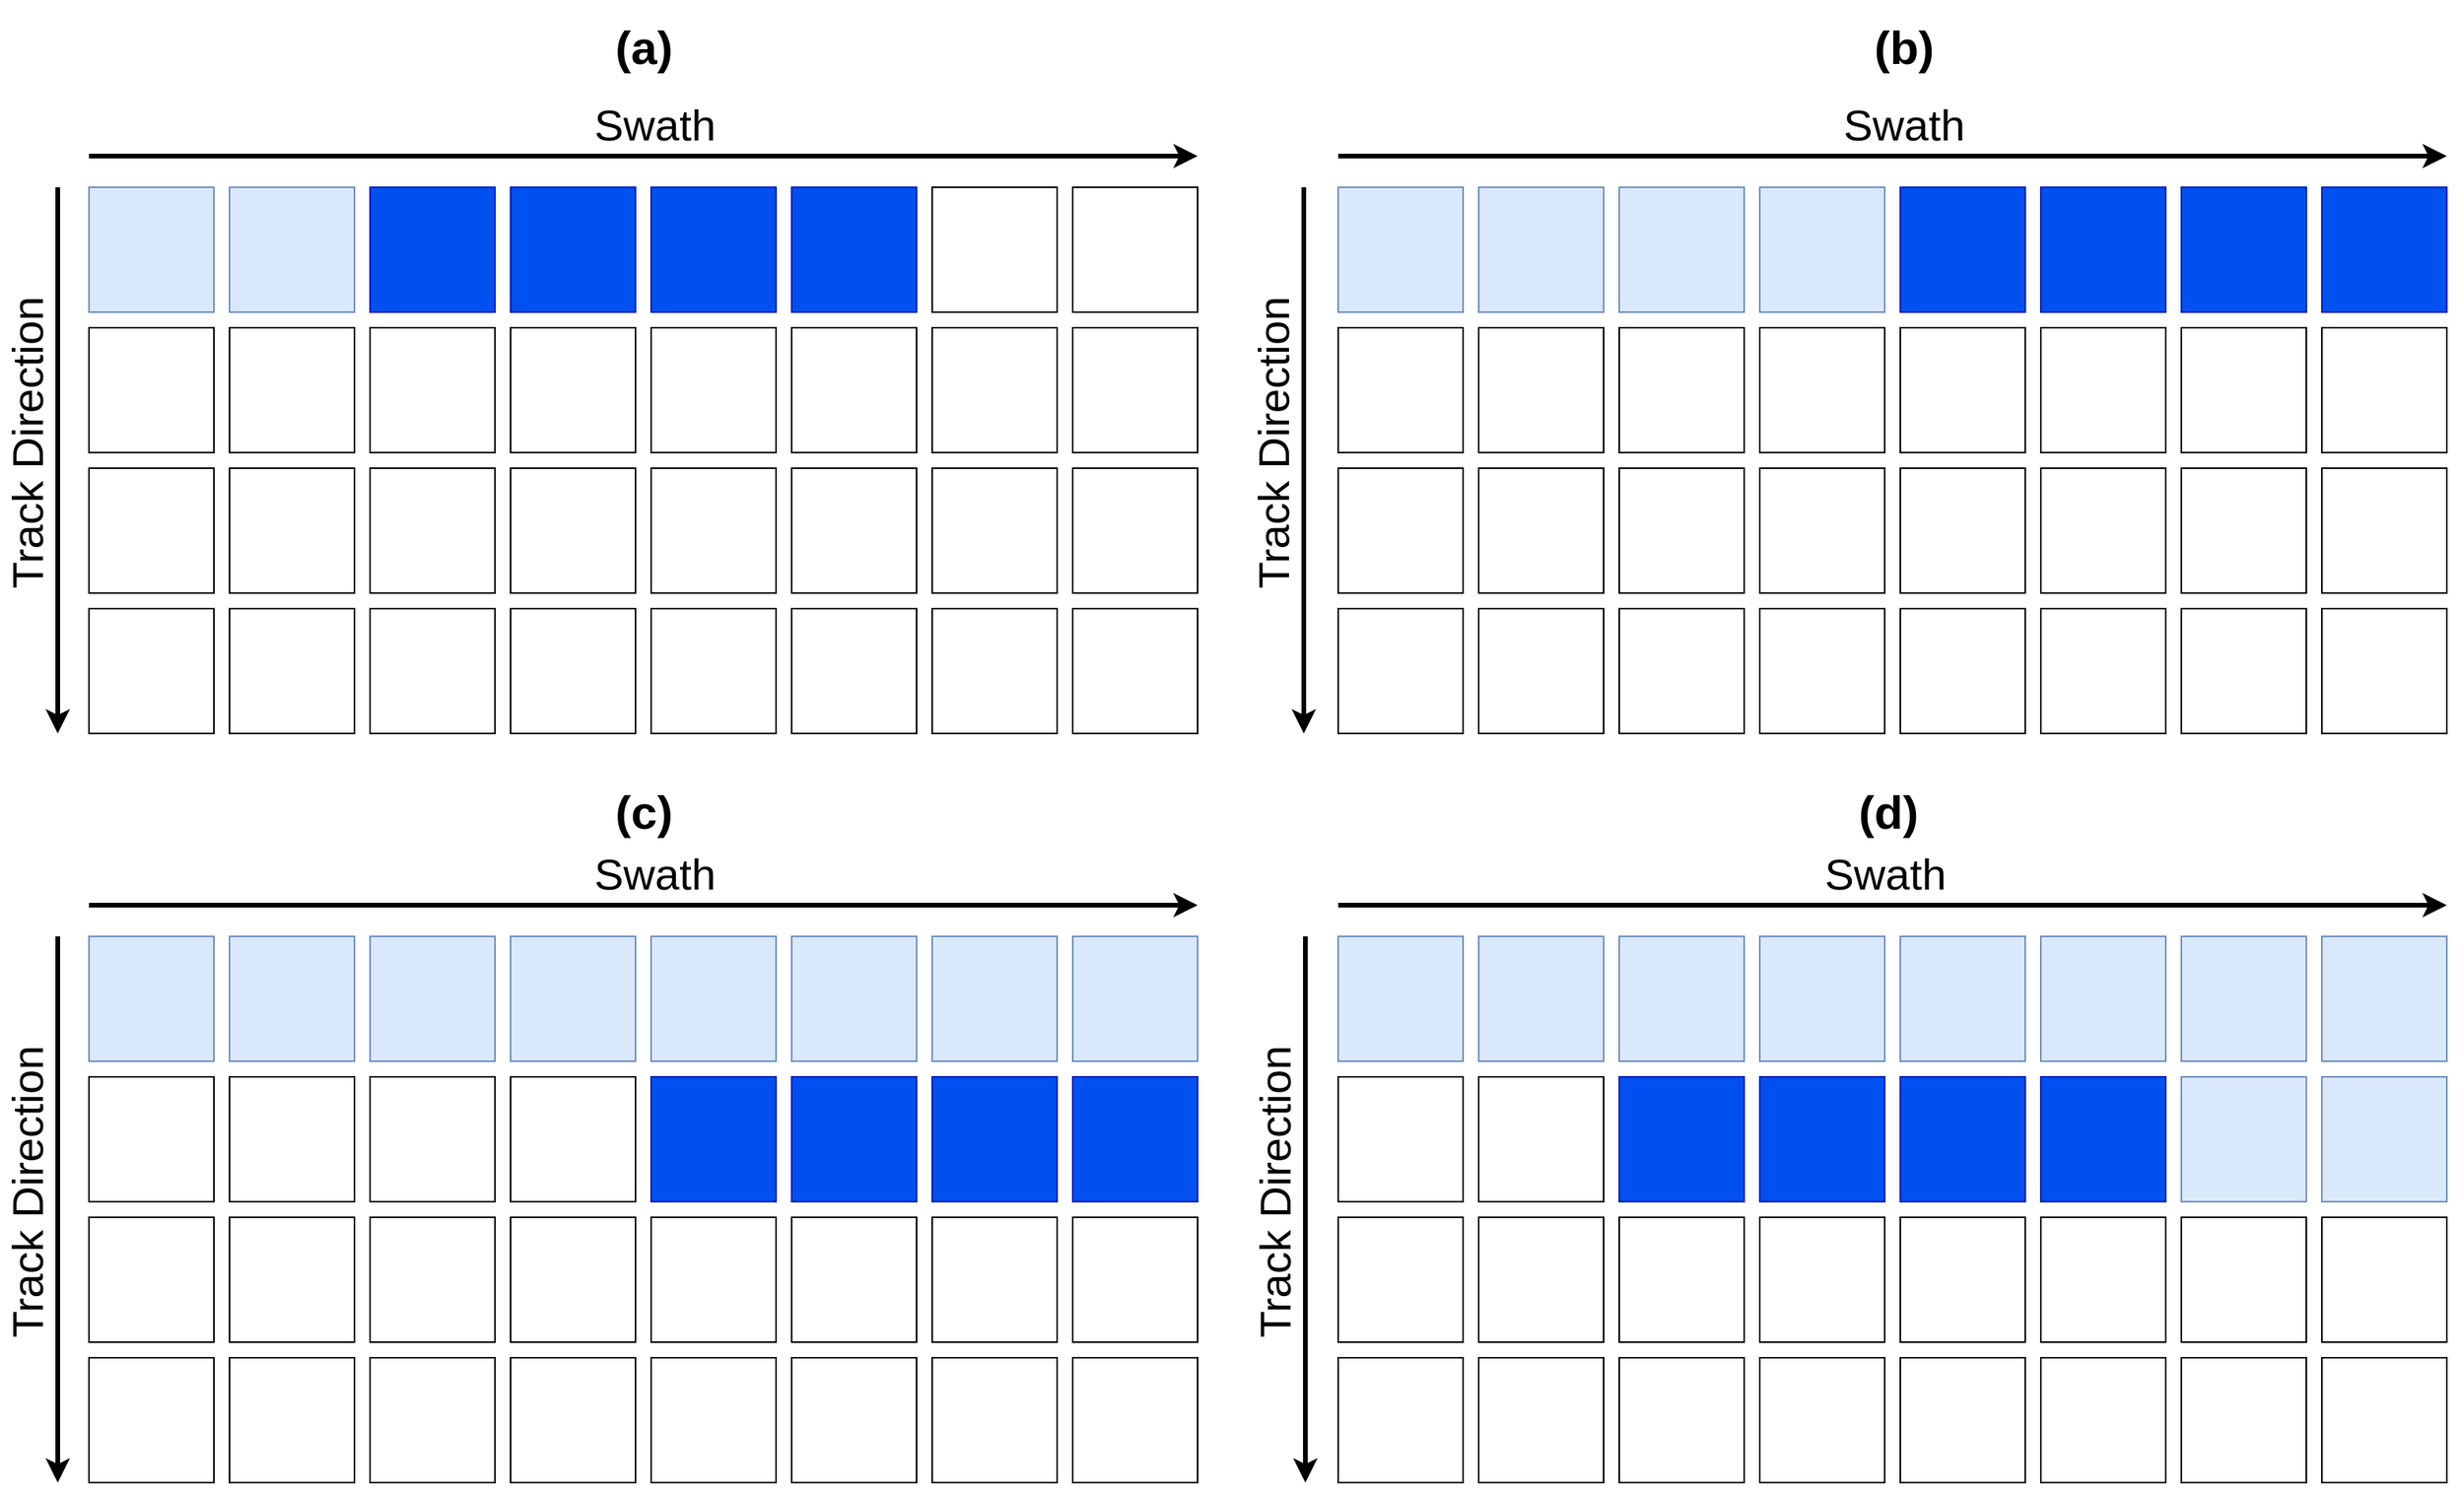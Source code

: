 <mxfile version="17.5.0" type="github">
  <diagram id="hXTm1oB8rA-mRHJnSZot" name="Page-1">
    <mxGraphModel dx="2585" dy="2431" grid="1" gridSize="10" guides="1" tooltips="1" connect="1" arrows="1" fold="1" page="1" pageScale="1" pageWidth="850" pageHeight="1100" math="0" shadow="0">
      <root>
        <mxCell id="0" />
        <mxCell id="1" parent="0" />
        <mxCell id="MVHdh4CtInkI7NtIAPNV-1" value="" style="whiteSpace=wrap;html=1;aspect=fixed;fillColor=#dae8fc;strokeColor=#6c8ebf;" parent="1" vertex="1">
          <mxGeometry x="70" y="100" width="80" height="80" as="geometry" />
        </mxCell>
        <mxCell id="MVHdh4CtInkI7NtIAPNV-2" value="" style="whiteSpace=wrap;html=1;aspect=fixed;fillColor=#dae8fc;strokeColor=#6c8ebf;" parent="1" vertex="1">
          <mxGeometry x="160" y="100" width="80" height="80" as="geometry" />
        </mxCell>
        <mxCell id="MVHdh4CtInkI7NtIAPNV-147" value="" style="whiteSpace=wrap;html=1;aspect=fixed;fillColor=#0050ef;strokeColor=#001DBC;fontColor=#ffffff;" parent="1" vertex="1">
          <mxGeometry x="250" y="100" width="80" height="80" as="geometry" />
        </mxCell>
        <mxCell id="MVHdh4CtInkI7NtIAPNV-148" value="" style="whiteSpace=wrap;html=1;aspect=fixed;fillColor=#0050ef;strokeColor=#001DBC;fontColor=#ffffff;" parent="1" vertex="1">
          <mxGeometry x="340" y="100" width="80" height="80" as="geometry" />
        </mxCell>
        <mxCell id="MVHdh4CtInkI7NtIAPNV-157" value="" style="whiteSpace=wrap;html=1;aspect=fixed;fillColor=#0050ef;fontColor=#ffffff;strokeColor=#001DBC;" parent="1" vertex="1">
          <mxGeometry x="430" y="100" width="80" height="80" as="geometry" />
        </mxCell>
        <mxCell id="MVHdh4CtInkI7NtIAPNV-158" value="" style="whiteSpace=wrap;html=1;aspect=fixed;fillColor=#0050ef;fontColor=#ffffff;strokeColor=#001DBC;" parent="1" vertex="1">
          <mxGeometry x="520" y="100" width="80" height="80" as="geometry" />
        </mxCell>
        <mxCell id="MVHdh4CtInkI7NtIAPNV-159" value="" style="whiteSpace=wrap;html=1;aspect=fixed;" parent="1" vertex="1">
          <mxGeometry x="610" y="100" width="80" height="80" as="geometry" />
        </mxCell>
        <mxCell id="MVHdh4CtInkI7NtIAPNV-160" value="" style="whiteSpace=wrap;html=1;aspect=fixed;" parent="1" vertex="1">
          <mxGeometry x="700" y="100" width="80" height="80" as="geometry" />
        </mxCell>
        <mxCell id="MVHdh4CtInkI7NtIAPNV-161" value="" style="whiteSpace=wrap;html=1;aspect=fixed;" parent="1" vertex="1">
          <mxGeometry x="70" y="190" width="80" height="80" as="geometry" />
        </mxCell>
        <mxCell id="MVHdh4CtInkI7NtIAPNV-162" value="" style="whiteSpace=wrap;html=1;aspect=fixed;" parent="1" vertex="1">
          <mxGeometry x="160" y="190" width="80" height="80" as="geometry" />
        </mxCell>
        <mxCell id="MVHdh4CtInkI7NtIAPNV-163" value="" style="whiteSpace=wrap;html=1;aspect=fixed;" parent="1" vertex="1">
          <mxGeometry x="250" y="190" width="80" height="80" as="geometry" />
        </mxCell>
        <mxCell id="MVHdh4CtInkI7NtIAPNV-164" value="" style="whiteSpace=wrap;html=1;aspect=fixed;" parent="1" vertex="1">
          <mxGeometry x="340" y="190" width="80" height="80" as="geometry" />
        </mxCell>
        <mxCell id="MVHdh4CtInkI7NtIAPNV-165" value="" style="whiteSpace=wrap;html=1;aspect=fixed;" parent="1" vertex="1">
          <mxGeometry x="430" y="190" width="80" height="80" as="geometry" />
        </mxCell>
        <mxCell id="MVHdh4CtInkI7NtIAPNV-166" value="" style="whiteSpace=wrap;html=1;aspect=fixed;" parent="1" vertex="1">
          <mxGeometry x="520" y="190" width="80" height="80" as="geometry" />
        </mxCell>
        <mxCell id="MVHdh4CtInkI7NtIAPNV-167" value="" style="whiteSpace=wrap;html=1;aspect=fixed;" parent="1" vertex="1">
          <mxGeometry x="610" y="190" width="80" height="80" as="geometry" />
        </mxCell>
        <mxCell id="MVHdh4CtInkI7NtIAPNV-168" value="" style="whiteSpace=wrap;html=1;aspect=fixed;" parent="1" vertex="1">
          <mxGeometry x="700" y="190" width="80" height="80" as="geometry" />
        </mxCell>
        <mxCell id="MVHdh4CtInkI7NtIAPNV-169" value="" style="whiteSpace=wrap;html=1;aspect=fixed;" parent="1" vertex="1">
          <mxGeometry x="70" y="280" width="80" height="80" as="geometry" />
        </mxCell>
        <mxCell id="MVHdh4CtInkI7NtIAPNV-170" value="" style="whiteSpace=wrap;html=1;aspect=fixed;" parent="1" vertex="1">
          <mxGeometry x="160" y="280" width="80" height="80" as="geometry" />
        </mxCell>
        <mxCell id="MVHdh4CtInkI7NtIAPNV-171" value="" style="whiteSpace=wrap;html=1;aspect=fixed;" parent="1" vertex="1">
          <mxGeometry x="250" y="280" width="80" height="80" as="geometry" />
        </mxCell>
        <mxCell id="MVHdh4CtInkI7NtIAPNV-172" value="" style="whiteSpace=wrap;html=1;aspect=fixed;" parent="1" vertex="1">
          <mxGeometry x="340" y="280" width="80" height="80" as="geometry" />
        </mxCell>
        <mxCell id="MVHdh4CtInkI7NtIAPNV-173" value="" style="whiteSpace=wrap;html=1;aspect=fixed;" parent="1" vertex="1">
          <mxGeometry x="430" y="280" width="80" height="80" as="geometry" />
        </mxCell>
        <mxCell id="MVHdh4CtInkI7NtIAPNV-174" value="" style="whiteSpace=wrap;html=1;aspect=fixed;" parent="1" vertex="1">
          <mxGeometry x="520" y="280" width="80" height="80" as="geometry" />
        </mxCell>
        <mxCell id="MVHdh4CtInkI7NtIAPNV-175" value="" style="whiteSpace=wrap;html=1;aspect=fixed;" parent="1" vertex="1">
          <mxGeometry x="610" y="280" width="80" height="80" as="geometry" />
        </mxCell>
        <mxCell id="MVHdh4CtInkI7NtIAPNV-176" value="" style="whiteSpace=wrap;html=1;aspect=fixed;" parent="1" vertex="1">
          <mxGeometry x="700" y="280" width="80" height="80" as="geometry" />
        </mxCell>
        <mxCell id="MVHdh4CtInkI7NtIAPNV-177" value="" style="whiteSpace=wrap;html=1;aspect=fixed;" parent="1" vertex="1">
          <mxGeometry x="70" y="370" width="80" height="80" as="geometry" />
        </mxCell>
        <mxCell id="MVHdh4CtInkI7NtIAPNV-178" value="" style="whiteSpace=wrap;html=1;aspect=fixed;" parent="1" vertex="1">
          <mxGeometry x="160" y="370" width="80" height="80" as="geometry" />
        </mxCell>
        <mxCell id="MVHdh4CtInkI7NtIAPNV-179" value="" style="whiteSpace=wrap;html=1;aspect=fixed;" parent="1" vertex="1">
          <mxGeometry x="250" y="370" width="80" height="80" as="geometry" />
        </mxCell>
        <mxCell id="MVHdh4CtInkI7NtIAPNV-180" value="" style="whiteSpace=wrap;html=1;aspect=fixed;" parent="1" vertex="1">
          <mxGeometry x="340" y="370" width="80" height="80" as="geometry" />
        </mxCell>
        <mxCell id="MVHdh4CtInkI7NtIAPNV-181" value="" style="whiteSpace=wrap;html=1;aspect=fixed;" parent="1" vertex="1">
          <mxGeometry x="430" y="370" width="80" height="80" as="geometry" />
        </mxCell>
        <mxCell id="MVHdh4CtInkI7NtIAPNV-182" value="" style="whiteSpace=wrap;html=1;aspect=fixed;" parent="1" vertex="1">
          <mxGeometry x="520" y="370" width="80" height="80" as="geometry" />
        </mxCell>
        <mxCell id="MVHdh4CtInkI7NtIAPNV-183" value="" style="whiteSpace=wrap;html=1;aspect=fixed;" parent="1" vertex="1">
          <mxGeometry x="610" y="370" width="80" height="80" as="geometry" />
        </mxCell>
        <mxCell id="MVHdh4CtInkI7NtIAPNV-184" value="" style="whiteSpace=wrap;html=1;aspect=fixed;" parent="1" vertex="1">
          <mxGeometry x="700" y="370" width="80" height="80" as="geometry" />
        </mxCell>
        <mxCell id="MVHdh4CtInkI7NtIAPNV-201" value="" style="whiteSpace=wrap;html=1;aspect=fixed;fillColor=#dae8fc;strokeColor=#6c8ebf;" parent="1" vertex="1">
          <mxGeometry x="870" y="100" width="80" height="80" as="geometry" />
        </mxCell>
        <mxCell id="MVHdh4CtInkI7NtIAPNV-202" value="" style="whiteSpace=wrap;html=1;aspect=fixed;fillColor=#dae8fc;strokeColor=#6c8ebf;" parent="1" vertex="1">
          <mxGeometry x="960" y="100" width="80" height="80" as="geometry" />
        </mxCell>
        <mxCell id="MVHdh4CtInkI7NtIAPNV-203" value="" style="whiteSpace=wrap;html=1;aspect=fixed;fillColor=#dae8fc;strokeColor=#6c8ebf;" parent="1" vertex="1">
          <mxGeometry x="1050" y="100" width="80" height="80" as="geometry" />
        </mxCell>
        <mxCell id="MVHdh4CtInkI7NtIAPNV-204" value="" style="whiteSpace=wrap;html=1;aspect=fixed;fillColor=#dae8fc;strokeColor=#6c8ebf;" parent="1" vertex="1">
          <mxGeometry x="1140" y="100" width="80" height="80" as="geometry" />
        </mxCell>
        <mxCell id="MVHdh4CtInkI7NtIAPNV-205" value="" style="whiteSpace=wrap;html=1;aspect=fixed;fillColor=#0050ef;strokeColor=#001DBC;fontColor=#ffffff;" parent="1" vertex="1">
          <mxGeometry x="1230" y="100" width="80" height="80" as="geometry" />
        </mxCell>
        <mxCell id="MVHdh4CtInkI7NtIAPNV-206" value="" style="whiteSpace=wrap;html=1;aspect=fixed;fillColor=#0050ef;strokeColor=#001DBC;fontColor=#ffffff;" parent="1" vertex="1">
          <mxGeometry x="1320" y="100" width="80" height="80" as="geometry" />
        </mxCell>
        <mxCell id="MVHdh4CtInkI7NtIAPNV-207" value="" style="whiteSpace=wrap;html=1;aspect=fixed;fillColor=#0050ef;strokeColor=#001DBC;fontColor=#ffffff;" parent="1" vertex="1">
          <mxGeometry x="1410" y="100" width="80" height="80" as="geometry" />
        </mxCell>
        <mxCell id="MVHdh4CtInkI7NtIAPNV-208" value="" style="whiteSpace=wrap;html=1;aspect=fixed;fillColor=#0050ef;strokeColor=#001DBC;fontColor=#ffffff;" parent="1" vertex="1">
          <mxGeometry x="1500" y="100" width="80" height="80" as="geometry" />
        </mxCell>
        <mxCell id="MVHdh4CtInkI7NtIAPNV-209" value="" style="whiteSpace=wrap;html=1;aspect=fixed;" parent="1" vertex="1">
          <mxGeometry x="870" y="190" width="80" height="80" as="geometry" />
        </mxCell>
        <mxCell id="MVHdh4CtInkI7NtIAPNV-210" value="" style="whiteSpace=wrap;html=1;aspect=fixed;" parent="1" vertex="1">
          <mxGeometry x="960" y="190" width="80" height="80" as="geometry" />
        </mxCell>
        <mxCell id="MVHdh4CtInkI7NtIAPNV-211" value="" style="whiteSpace=wrap;html=1;aspect=fixed;" parent="1" vertex="1">
          <mxGeometry x="1050" y="190" width="80" height="80" as="geometry" />
        </mxCell>
        <mxCell id="MVHdh4CtInkI7NtIAPNV-212" value="" style="whiteSpace=wrap;html=1;aspect=fixed;" parent="1" vertex="1">
          <mxGeometry x="1140" y="190" width="80" height="80" as="geometry" />
        </mxCell>
        <mxCell id="MVHdh4CtInkI7NtIAPNV-213" value="" style="whiteSpace=wrap;html=1;aspect=fixed;" parent="1" vertex="1">
          <mxGeometry x="1230" y="190" width="80" height="80" as="geometry" />
        </mxCell>
        <mxCell id="MVHdh4CtInkI7NtIAPNV-214" value="" style="whiteSpace=wrap;html=1;aspect=fixed;" parent="1" vertex="1">
          <mxGeometry x="1320" y="190" width="80" height="80" as="geometry" />
        </mxCell>
        <mxCell id="MVHdh4CtInkI7NtIAPNV-215" value="" style="whiteSpace=wrap;html=1;aspect=fixed;" parent="1" vertex="1">
          <mxGeometry x="1410" y="190" width="80" height="80" as="geometry" />
        </mxCell>
        <mxCell id="MVHdh4CtInkI7NtIAPNV-216" value="" style="whiteSpace=wrap;html=1;aspect=fixed;" parent="1" vertex="1">
          <mxGeometry x="1500" y="190" width="80" height="80" as="geometry" />
        </mxCell>
        <mxCell id="MVHdh4CtInkI7NtIAPNV-217" value="" style="whiteSpace=wrap;html=1;aspect=fixed;" parent="1" vertex="1">
          <mxGeometry x="870" y="280" width="80" height="80" as="geometry" />
        </mxCell>
        <mxCell id="MVHdh4CtInkI7NtIAPNV-218" value="" style="whiteSpace=wrap;html=1;aspect=fixed;" parent="1" vertex="1">
          <mxGeometry x="960" y="280" width="80" height="80" as="geometry" />
        </mxCell>
        <mxCell id="MVHdh4CtInkI7NtIAPNV-219" value="" style="whiteSpace=wrap;html=1;aspect=fixed;" parent="1" vertex="1">
          <mxGeometry x="1050" y="280" width="80" height="80" as="geometry" />
        </mxCell>
        <mxCell id="MVHdh4CtInkI7NtIAPNV-220" value="" style="whiteSpace=wrap;html=1;aspect=fixed;" parent="1" vertex="1">
          <mxGeometry x="1140" y="280" width="80" height="80" as="geometry" />
        </mxCell>
        <mxCell id="MVHdh4CtInkI7NtIAPNV-221" value="" style="whiteSpace=wrap;html=1;aspect=fixed;" parent="1" vertex="1">
          <mxGeometry x="1230" y="280" width="80" height="80" as="geometry" />
        </mxCell>
        <mxCell id="MVHdh4CtInkI7NtIAPNV-222" value="" style="whiteSpace=wrap;html=1;aspect=fixed;" parent="1" vertex="1">
          <mxGeometry x="1320" y="280" width="80" height="80" as="geometry" />
        </mxCell>
        <mxCell id="MVHdh4CtInkI7NtIAPNV-223" value="" style="whiteSpace=wrap;html=1;aspect=fixed;" parent="1" vertex="1">
          <mxGeometry x="1410" y="280" width="80" height="80" as="geometry" />
        </mxCell>
        <mxCell id="MVHdh4CtInkI7NtIAPNV-224" value="" style="whiteSpace=wrap;html=1;aspect=fixed;" parent="1" vertex="1">
          <mxGeometry x="1500" y="280" width="80" height="80" as="geometry" />
        </mxCell>
        <mxCell id="MVHdh4CtInkI7NtIAPNV-225" value="" style="whiteSpace=wrap;html=1;aspect=fixed;" parent="1" vertex="1">
          <mxGeometry x="870" y="370" width="80" height="80" as="geometry" />
        </mxCell>
        <mxCell id="MVHdh4CtInkI7NtIAPNV-226" value="" style="whiteSpace=wrap;html=1;aspect=fixed;" parent="1" vertex="1">
          <mxGeometry x="960" y="370" width="80" height="80" as="geometry" />
        </mxCell>
        <mxCell id="MVHdh4CtInkI7NtIAPNV-227" value="" style="whiteSpace=wrap;html=1;aspect=fixed;" parent="1" vertex="1">
          <mxGeometry x="1050" y="370" width="80" height="80" as="geometry" />
        </mxCell>
        <mxCell id="MVHdh4CtInkI7NtIAPNV-228" value="" style="whiteSpace=wrap;html=1;aspect=fixed;" parent="1" vertex="1">
          <mxGeometry x="1140" y="370" width="80" height="80" as="geometry" />
        </mxCell>
        <mxCell id="MVHdh4CtInkI7NtIAPNV-229" value="" style="whiteSpace=wrap;html=1;aspect=fixed;" parent="1" vertex="1">
          <mxGeometry x="1230" y="370" width="80" height="80" as="geometry" />
        </mxCell>
        <mxCell id="MVHdh4CtInkI7NtIAPNV-230" value="" style="whiteSpace=wrap;html=1;aspect=fixed;" parent="1" vertex="1">
          <mxGeometry x="1320" y="370" width="80" height="80" as="geometry" />
        </mxCell>
        <mxCell id="MVHdh4CtInkI7NtIAPNV-231" value="" style="whiteSpace=wrap;html=1;aspect=fixed;" parent="1" vertex="1">
          <mxGeometry x="1410" y="370" width="80" height="80" as="geometry" />
        </mxCell>
        <mxCell id="MVHdh4CtInkI7NtIAPNV-232" value="" style="whiteSpace=wrap;html=1;aspect=fixed;" parent="1" vertex="1">
          <mxGeometry x="1500" y="370" width="80" height="80" as="geometry" />
        </mxCell>
        <mxCell id="MVHdh4CtInkI7NtIAPNV-233" value="" style="whiteSpace=wrap;html=1;aspect=fixed;fillColor=#dae8fc;strokeColor=#6c8ebf;" parent="1" vertex="1">
          <mxGeometry x="70" y="580" width="80" height="80" as="geometry" />
        </mxCell>
        <mxCell id="MVHdh4CtInkI7NtIAPNV-234" value="" style="whiteSpace=wrap;html=1;aspect=fixed;fillColor=#dae8fc;strokeColor=#6c8ebf;" parent="1" vertex="1">
          <mxGeometry x="160" y="580" width="80" height="80" as="geometry" />
        </mxCell>
        <mxCell id="MVHdh4CtInkI7NtIAPNV-235" value="" style="whiteSpace=wrap;html=1;aspect=fixed;fillColor=#dae8fc;strokeColor=#6c8ebf;" parent="1" vertex="1">
          <mxGeometry x="250" y="580" width="80" height="80" as="geometry" />
        </mxCell>
        <mxCell id="MVHdh4CtInkI7NtIAPNV-236" value="" style="whiteSpace=wrap;html=1;aspect=fixed;fillColor=#dae8fc;strokeColor=#6c8ebf;" parent="1" vertex="1">
          <mxGeometry x="340" y="580" width="80" height="80" as="geometry" />
        </mxCell>
        <mxCell id="MVHdh4CtInkI7NtIAPNV-237" value="" style="whiteSpace=wrap;html=1;aspect=fixed;fillColor=#dae8fc;strokeColor=#6c8ebf;" parent="1" vertex="1">
          <mxGeometry x="430" y="580" width="80" height="80" as="geometry" />
        </mxCell>
        <mxCell id="MVHdh4CtInkI7NtIAPNV-238" value="" style="whiteSpace=wrap;html=1;aspect=fixed;fillColor=#dae8fc;strokeColor=#6c8ebf;" parent="1" vertex="1">
          <mxGeometry x="520" y="580" width="80" height="80" as="geometry" />
        </mxCell>
        <mxCell id="MVHdh4CtInkI7NtIAPNV-239" value="" style="whiteSpace=wrap;html=1;aspect=fixed;fillColor=#dae8fc;strokeColor=#6c8ebf;" parent="1" vertex="1">
          <mxGeometry x="610" y="580" width="80" height="80" as="geometry" />
        </mxCell>
        <mxCell id="MVHdh4CtInkI7NtIAPNV-240" value="" style="whiteSpace=wrap;html=1;aspect=fixed;fillColor=#dae8fc;strokeColor=#6c8ebf;" parent="1" vertex="1">
          <mxGeometry x="700" y="580" width="80" height="80" as="geometry" />
        </mxCell>
        <mxCell id="MVHdh4CtInkI7NtIAPNV-241" value="" style="whiteSpace=wrap;html=1;aspect=fixed;" parent="1" vertex="1">
          <mxGeometry x="70" y="670" width="80" height="80" as="geometry" />
        </mxCell>
        <mxCell id="MVHdh4CtInkI7NtIAPNV-242" value="" style="whiteSpace=wrap;html=1;aspect=fixed;" parent="1" vertex="1">
          <mxGeometry x="160" y="670" width="80" height="80" as="geometry" />
        </mxCell>
        <mxCell id="MVHdh4CtInkI7NtIAPNV-243" value="" style="whiteSpace=wrap;html=1;aspect=fixed;" parent="1" vertex="1">
          <mxGeometry x="250" y="670" width="80" height="80" as="geometry" />
        </mxCell>
        <mxCell id="MVHdh4CtInkI7NtIAPNV-244" value="" style="whiteSpace=wrap;html=1;aspect=fixed;" parent="1" vertex="1">
          <mxGeometry x="340" y="670" width="80" height="80" as="geometry" />
        </mxCell>
        <mxCell id="MVHdh4CtInkI7NtIAPNV-245" value="" style="whiteSpace=wrap;html=1;aspect=fixed;fillColor=#0050ef;fontColor=#ffffff;strokeColor=#001DBC;" parent="1" vertex="1">
          <mxGeometry x="430" y="670" width="80" height="80" as="geometry" />
        </mxCell>
        <mxCell id="MVHdh4CtInkI7NtIAPNV-246" value="" style="whiteSpace=wrap;html=1;aspect=fixed;fillColor=#0050ef;fontColor=#ffffff;strokeColor=#001DBC;" parent="1" vertex="1">
          <mxGeometry x="520" y="670" width="80" height="80" as="geometry" />
        </mxCell>
        <mxCell id="MVHdh4CtInkI7NtIAPNV-247" value="" style="whiteSpace=wrap;html=1;aspect=fixed;fillColor=#0050ef;fontColor=#ffffff;strokeColor=#001DBC;" parent="1" vertex="1">
          <mxGeometry x="610" y="670" width="80" height="80" as="geometry" />
        </mxCell>
        <mxCell id="MVHdh4CtInkI7NtIAPNV-248" value="" style="whiteSpace=wrap;html=1;aspect=fixed;fillColor=#0050ef;fontColor=#ffffff;strokeColor=#001DBC;" parent="1" vertex="1">
          <mxGeometry x="700" y="670" width="80" height="80" as="geometry" />
        </mxCell>
        <mxCell id="MVHdh4CtInkI7NtIAPNV-249" value="" style="whiteSpace=wrap;html=1;aspect=fixed;" parent="1" vertex="1">
          <mxGeometry x="70" y="760" width="80" height="80" as="geometry" />
        </mxCell>
        <mxCell id="MVHdh4CtInkI7NtIAPNV-250" value="" style="whiteSpace=wrap;html=1;aspect=fixed;" parent="1" vertex="1">
          <mxGeometry x="160" y="760" width="80" height="80" as="geometry" />
        </mxCell>
        <mxCell id="MVHdh4CtInkI7NtIAPNV-251" value="" style="whiteSpace=wrap;html=1;aspect=fixed;" parent="1" vertex="1">
          <mxGeometry x="250" y="760" width="80" height="80" as="geometry" />
        </mxCell>
        <mxCell id="MVHdh4CtInkI7NtIAPNV-252" value="" style="whiteSpace=wrap;html=1;aspect=fixed;" parent="1" vertex="1">
          <mxGeometry x="340" y="760" width="80" height="80" as="geometry" />
        </mxCell>
        <mxCell id="MVHdh4CtInkI7NtIAPNV-253" value="" style="whiteSpace=wrap;html=1;aspect=fixed;" parent="1" vertex="1">
          <mxGeometry x="430" y="760" width="80" height="80" as="geometry" />
        </mxCell>
        <mxCell id="MVHdh4CtInkI7NtIAPNV-254" value="" style="whiteSpace=wrap;html=1;aspect=fixed;" parent="1" vertex="1">
          <mxGeometry x="520" y="760" width="80" height="80" as="geometry" />
        </mxCell>
        <mxCell id="MVHdh4CtInkI7NtIAPNV-255" value="" style="whiteSpace=wrap;html=1;aspect=fixed;" parent="1" vertex="1">
          <mxGeometry x="610" y="760" width="80" height="80" as="geometry" />
        </mxCell>
        <mxCell id="MVHdh4CtInkI7NtIAPNV-256" value="" style="whiteSpace=wrap;html=1;aspect=fixed;" parent="1" vertex="1">
          <mxGeometry x="700" y="760" width="80" height="80" as="geometry" />
        </mxCell>
        <mxCell id="MVHdh4CtInkI7NtIAPNV-257" value="" style="whiteSpace=wrap;html=1;aspect=fixed;" parent="1" vertex="1">
          <mxGeometry x="70" y="850" width="80" height="80" as="geometry" />
        </mxCell>
        <mxCell id="MVHdh4CtInkI7NtIAPNV-258" value="" style="whiteSpace=wrap;html=1;aspect=fixed;" parent="1" vertex="1">
          <mxGeometry x="160" y="850" width="80" height="80" as="geometry" />
        </mxCell>
        <mxCell id="MVHdh4CtInkI7NtIAPNV-259" value="" style="whiteSpace=wrap;html=1;aspect=fixed;" parent="1" vertex="1">
          <mxGeometry x="250" y="850" width="80" height="80" as="geometry" />
        </mxCell>
        <mxCell id="MVHdh4CtInkI7NtIAPNV-260" value="" style="whiteSpace=wrap;html=1;aspect=fixed;" parent="1" vertex="1">
          <mxGeometry x="340" y="850" width="80" height="80" as="geometry" />
        </mxCell>
        <mxCell id="MVHdh4CtInkI7NtIAPNV-261" value="" style="whiteSpace=wrap;html=1;aspect=fixed;" parent="1" vertex="1">
          <mxGeometry x="430" y="850" width="80" height="80" as="geometry" />
        </mxCell>
        <mxCell id="MVHdh4CtInkI7NtIAPNV-262" value="" style="whiteSpace=wrap;html=1;aspect=fixed;" parent="1" vertex="1">
          <mxGeometry x="520" y="850" width="80" height="80" as="geometry" />
        </mxCell>
        <mxCell id="MVHdh4CtInkI7NtIAPNV-263" value="" style="whiteSpace=wrap;html=1;aspect=fixed;" parent="1" vertex="1">
          <mxGeometry x="610" y="850" width="80" height="80" as="geometry" />
        </mxCell>
        <mxCell id="MVHdh4CtInkI7NtIAPNV-264" value="" style="whiteSpace=wrap;html=1;aspect=fixed;" parent="1" vertex="1">
          <mxGeometry x="700" y="850" width="80" height="80" as="geometry" />
        </mxCell>
        <mxCell id="MVHdh4CtInkI7NtIAPNV-265" value="" style="whiteSpace=wrap;html=1;aspect=fixed;fillColor=#dae8fc;strokeColor=#6c8ebf;" parent="1" vertex="1">
          <mxGeometry x="870" y="580" width="80" height="80" as="geometry" />
        </mxCell>
        <mxCell id="MVHdh4CtInkI7NtIAPNV-266" value="" style="whiteSpace=wrap;html=1;aspect=fixed;fillColor=#dae8fc;strokeColor=#6c8ebf;" parent="1" vertex="1">
          <mxGeometry x="960" y="580" width="80" height="80" as="geometry" />
        </mxCell>
        <mxCell id="MVHdh4CtInkI7NtIAPNV-267" value="" style="whiteSpace=wrap;html=1;aspect=fixed;fillColor=#dae8fc;strokeColor=#6c8ebf;" parent="1" vertex="1">
          <mxGeometry x="1050" y="580" width="80" height="80" as="geometry" />
        </mxCell>
        <mxCell id="MVHdh4CtInkI7NtIAPNV-268" value="" style="whiteSpace=wrap;html=1;aspect=fixed;fillColor=#dae8fc;strokeColor=#6c8ebf;" parent="1" vertex="1">
          <mxGeometry x="1140" y="580" width="80" height="80" as="geometry" />
        </mxCell>
        <mxCell id="MVHdh4CtInkI7NtIAPNV-269" value="" style="whiteSpace=wrap;html=1;aspect=fixed;fillColor=#dae8fc;strokeColor=#6c8ebf;" parent="1" vertex="1">
          <mxGeometry x="1230" y="580" width="80" height="80" as="geometry" />
        </mxCell>
        <mxCell id="MVHdh4CtInkI7NtIAPNV-270" value="" style="whiteSpace=wrap;html=1;aspect=fixed;fillColor=#dae8fc;strokeColor=#6c8ebf;" parent="1" vertex="1">
          <mxGeometry x="1320" y="580" width="80" height="80" as="geometry" />
        </mxCell>
        <mxCell id="MVHdh4CtInkI7NtIAPNV-271" value="" style="whiteSpace=wrap;html=1;aspect=fixed;fillColor=#dae8fc;strokeColor=#6c8ebf;" parent="1" vertex="1">
          <mxGeometry x="1410" y="580" width="80" height="80" as="geometry" />
        </mxCell>
        <mxCell id="MVHdh4CtInkI7NtIAPNV-272" value="" style="whiteSpace=wrap;html=1;aspect=fixed;fillColor=#dae8fc;strokeColor=#6c8ebf;" parent="1" vertex="1">
          <mxGeometry x="1500" y="580" width="80" height="80" as="geometry" />
        </mxCell>
        <mxCell id="MVHdh4CtInkI7NtIAPNV-273" value="" style="whiteSpace=wrap;html=1;aspect=fixed;" parent="1" vertex="1">
          <mxGeometry x="870" y="670" width="80" height="80" as="geometry" />
        </mxCell>
        <mxCell id="MVHdh4CtInkI7NtIAPNV-274" value="" style="whiteSpace=wrap;html=1;aspect=fixed;" parent="1" vertex="1">
          <mxGeometry x="960" y="670" width="80" height="80" as="geometry" />
        </mxCell>
        <mxCell id="MVHdh4CtInkI7NtIAPNV-275" value="" style="whiteSpace=wrap;html=1;aspect=fixed;fillColor=#0050ef;fontColor=#ffffff;strokeColor=#001DBC;" parent="1" vertex="1">
          <mxGeometry x="1050" y="670" width="80" height="80" as="geometry" />
        </mxCell>
        <mxCell id="MVHdh4CtInkI7NtIAPNV-276" value="" style="whiteSpace=wrap;html=1;aspect=fixed;fillColor=#0050ef;fontColor=#ffffff;strokeColor=#001DBC;" parent="1" vertex="1">
          <mxGeometry x="1140" y="670" width="80" height="80" as="geometry" />
        </mxCell>
        <mxCell id="MVHdh4CtInkI7NtIAPNV-277" value="" style="whiteSpace=wrap;html=1;aspect=fixed;fillColor=#0050ef;fontColor=#ffffff;strokeColor=#001DBC;" parent="1" vertex="1">
          <mxGeometry x="1230" y="670" width="80" height="80" as="geometry" />
        </mxCell>
        <mxCell id="MVHdh4CtInkI7NtIAPNV-278" value="" style="whiteSpace=wrap;html=1;aspect=fixed;fillColor=#0050ef;fontColor=#ffffff;strokeColor=#001DBC;" parent="1" vertex="1">
          <mxGeometry x="1320" y="670" width="80" height="80" as="geometry" />
        </mxCell>
        <mxCell id="MVHdh4CtInkI7NtIAPNV-279" value="" style="whiteSpace=wrap;html=1;aspect=fixed;fillColor=#dae8fc;strokeColor=#6c8ebf;" parent="1" vertex="1">
          <mxGeometry x="1410" y="670" width="80" height="80" as="geometry" />
        </mxCell>
        <mxCell id="MVHdh4CtInkI7NtIAPNV-280" value="" style="whiteSpace=wrap;html=1;aspect=fixed;fillColor=#dae8fc;strokeColor=#6c8ebf;" parent="1" vertex="1">
          <mxGeometry x="1500" y="670" width="80" height="80" as="geometry" />
        </mxCell>
        <mxCell id="MVHdh4CtInkI7NtIAPNV-281" value="" style="whiteSpace=wrap;html=1;aspect=fixed;" parent="1" vertex="1">
          <mxGeometry x="870" y="760" width="80" height="80" as="geometry" />
        </mxCell>
        <mxCell id="MVHdh4CtInkI7NtIAPNV-282" value="" style="whiteSpace=wrap;html=1;aspect=fixed;" parent="1" vertex="1">
          <mxGeometry x="960" y="760" width="80" height="80" as="geometry" />
        </mxCell>
        <mxCell id="MVHdh4CtInkI7NtIAPNV-283" value="" style="whiteSpace=wrap;html=1;aspect=fixed;" parent="1" vertex="1">
          <mxGeometry x="1050" y="760" width="80" height="80" as="geometry" />
        </mxCell>
        <mxCell id="MVHdh4CtInkI7NtIAPNV-284" value="" style="whiteSpace=wrap;html=1;aspect=fixed;" parent="1" vertex="1">
          <mxGeometry x="1140" y="760" width="80" height="80" as="geometry" />
        </mxCell>
        <mxCell id="MVHdh4CtInkI7NtIAPNV-285" value="" style="whiteSpace=wrap;html=1;aspect=fixed;" parent="1" vertex="1">
          <mxGeometry x="1230" y="760" width="80" height="80" as="geometry" />
        </mxCell>
        <mxCell id="MVHdh4CtInkI7NtIAPNV-286" value="" style="whiteSpace=wrap;html=1;aspect=fixed;" parent="1" vertex="1">
          <mxGeometry x="1320" y="760" width="80" height="80" as="geometry" />
        </mxCell>
        <mxCell id="MVHdh4CtInkI7NtIAPNV-287" value="" style="whiteSpace=wrap;html=1;aspect=fixed;" parent="1" vertex="1">
          <mxGeometry x="1410" y="760" width="80" height="80" as="geometry" />
        </mxCell>
        <mxCell id="MVHdh4CtInkI7NtIAPNV-288" value="" style="whiteSpace=wrap;html=1;aspect=fixed;" parent="1" vertex="1">
          <mxGeometry x="1500" y="760" width="80" height="80" as="geometry" />
        </mxCell>
        <mxCell id="MVHdh4CtInkI7NtIAPNV-289" value="" style="whiteSpace=wrap;html=1;aspect=fixed;" parent="1" vertex="1">
          <mxGeometry x="870" y="850" width="80" height="80" as="geometry" />
        </mxCell>
        <mxCell id="MVHdh4CtInkI7NtIAPNV-290" value="" style="whiteSpace=wrap;html=1;aspect=fixed;" parent="1" vertex="1">
          <mxGeometry x="960" y="850" width="80" height="80" as="geometry" />
        </mxCell>
        <mxCell id="MVHdh4CtInkI7NtIAPNV-291" value="" style="whiteSpace=wrap;html=1;aspect=fixed;" parent="1" vertex="1">
          <mxGeometry x="1050" y="850" width="80" height="80" as="geometry" />
        </mxCell>
        <mxCell id="MVHdh4CtInkI7NtIAPNV-292" value="" style="whiteSpace=wrap;html=1;aspect=fixed;" parent="1" vertex="1">
          <mxGeometry x="1140" y="850" width="80" height="80" as="geometry" />
        </mxCell>
        <mxCell id="MVHdh4CtInkI7NtIAPNV-293" value="" style="whiteSpace=wrap;html=1;aspect=fixed;" parent="1" vertex="1">
          <mxGeometry x="1230" y="850" width="80" height="80" as="geometry" />
        </mxCell>
        <mxCell id="MVHdh4CtInkI7NtIAPNV-294" value="" style="whiteSpace=wrap;html=1;aspect=fixed;" parent="1" vertex="1">
          <mxGeometry x="1320" y="850" width="80" height="80" as="geometry" />
        </mxCell>
        <mxCell id="MVHdh4CtInkI7NtIAPNV-295" value="" style="whiteSpace=wrap;html=1;aspect=fixed;" parent="1" vertex="1">
          <mxGeometry x="1410" y="850" width="80" height="80" as="geometry" />
        </mxCell>
        <mxCell id="MVHdh4CtInkI7NtIAPNV-296" value="" style="whiteSpace=wrap;html=1;aspect=fixed;" parent="1" vertex="1">
          <mxGeometry x="1500" y="850" width="80" height="80" as="geometry" />
        </mxCell>
        <mxCell id="MVHdh4CtInkI7NtIAPNV-297" value="(c)" style="text;html=1;strokeColor=none;fillColor=none;align=center;verticalAlign=middle;whiteSpace=wrap;rounded=0;fontSize=30;fontStyle=1" parent="1" vertex="1">
          <mxGeometry x="383" y="470" width="85" height="60" as="geometry" />
        </mxCell>
        <mxCell id="MVHdh4CtInkI7NtIAPNV-298" value="(d)" style="text;html=1;strokeColor=none;fillColor=none;align=center;verticalAlign=middle;whiteSpace=wrap;rounded=0;fontSize=30;fontStyle=1" parent="1" vertex="1">
          <mxGeometry x="1180" y="470" width="85" height="60" as="geometry" />
        </mxCell>
        <mxCell id="MVHdh4CtInkI7NtIAPNV-299" value="(a)" style="text;html=1;strokeColor=none;fillColor=none;align=center;verticalAlign=middle;whiteSpace=wrap;rounded=0;fontSize=30;fontStyle=1" parent="1" vertex="1">
          <mxGeometry x="383" y="-20" width="85" height="60" as="geometry" />
        </mxCell>
        <mxCell id="MVHdh4CtInkI7NtIAPNV-300" value="(b)" style="text;html=1;strokeColor=none;fillColor=none;align=center;verticalAlign=middle;whiteSpace=wrap;rounded=0;fontSize=30;fontStyle=1" parent="1" vertex="1">
          <mxGeometry x="1190" y="-20" width="85" height="60" as="geometry" />
        </mxCell>
        <mxCell id="1X1gxPRv3vIsNMlWezfQ-1" value="" style="endArrow=classic;html=1;rounded=0;strokeWidth=3;" edge="1" parent="1">
          <mxGeometry width="50" height="50" relative="1" as="geometry">
            <mxPoint x="50" y="100" as="sourcePoint" />
            <mxPoint x="50" y="450" as="targetPoint" />
          </mxGeometry>
        </mxCell>
        <mxCell id="1X1gxPRv3vIsNMlWezfQ-2" value="Track Direction" style="edgeLabel;html=1;align=center;verticalAlign=middle;resizable=0;points=[];rotation=-90;fontSize=28;" vertex="1" connectable="0" parent="1X1gxPRv3vIsNMlWezfQ-1">
          <mxGeometry x="-0.063" y="-3" relative="1" as="geometry">
            <mxPoint x="-17" as="offset" />
          </mxGeometry>
        </mxCell>
        <mxCell id="1X1gxPRv3vIsNMlWezfQ-3" value="" style="endArrow=classic;html=1;rounded=0;strokeWidth=3;" edge="1" parent="1">
          <mxGeometry width="50" height="50" relative="1" as="geometry">
            <mxPoint x="848" y="100" as="sourcePoint" />
            <mxPoint x="848" y="450" as="targetPoint" />
          </mxGeometry>
        </mxCell>
        <mxCell id="1X1gxPRv3vIsNMlWezfQ-4" value="Track Direction" style="edgeLabel;html=1;align=center;verticalAlign=middle;resizable=0;points=[];rotation=-90;fontSize=28;" vertex="1" connectable="0" parent="1X1gxPRv3vIsNMlWezfQ-3">
          <mxGeometry x="-0.063" y="-3" relative="1" as="geometry">
            <mxPoint x="-17" as="offset" />
          </mxGeometry>
        </mxCell>
        <mxCell id="1X1gxPRv3vIsNMlWezfQ-5" value="" style="endArrow=classic;html=1;rounded=0;strokeWidth=3;" edge="1" parent="1">
          <mxGeometry width="50" height="50" relative="1" as="geometry">
            <mxPoint x="849" y="580" as="sourcePoint" />
            <mxPoint x="849" y="930" as="targetPoint" />
          </mxGeometry>
        </mxCell>
        <mxCell id="1X1gxPRv3vIsNMlWezfQ-6" value="Track Direction" style="edgeLabel;html=1;align=center;verticalAlign=middle;resizable=0;points=[];rotation=-90;fontSize=28;" vertex="1" connectable="0" parent="1X1gxPRv3vIsNMlWezfQ-5">
          <mxGeometry x="-0.063" y="-3" relative="1" as="geometry">
            <mxPoint x="-17" as="offset" />
          </mxGeometry>
        </mxCell>
        <mxCell id="1X1gxPRv3vIsNMlWezfQ-7" value="" style="endArrow=classic;html=1;rounded=0;strokeWidth=3;" edge="1" parent="1">
          <mxGeometry width="50" height="50" relative="1" as="geometry">
            <mxPoint x="50" y="580" as="sourcePoint" />
            <mxPoint x="50" y="930" as="targetPoint" />
          </mxGeometry>
        </mxCell>
        <mxCell id="1X1gxPRv3vIsNMlWezfQ-8" value="Track Direction" style="edgeLabel;html=1;align=center;verticalAlign=middle;resizable=0;points=[];rotation=-90;fontSize=28;" vertex="1" connectable="0" parent="1X1gxPRv3vIsNMlWezfQ-7">
          <mxGeometry x="-0.063" y="-3" relative="1" as="geometry">
            <mxPoint x="-17" as="offset" />
          </mxGeometry>
        </mxCell>
        <mxCell id="1X1gxPRv3vIsNMlWezfQ-9" value="" style="endArrow=classic;html=1;rounded=0;fontSize=28;strokeWidth=3;" edge="1" parent="1">
          <mxGeometry width="50" height="50" relative="1" as="geometry">
            <mxPoint x="70" y="80" as="sourcePoint" />
            <mxPoint x="780" y="80" as="targetPoint" />
          </mxGeometry>
        </mxCell>
        <mxCell id="1X1gxPRv3vIsNMlWezfQ-10" value="Swath" style="edgeLabel;html=1;align=center;verticalAlign=middle;resizable=0;points=[];fontSize=28;" vertex="1" connectable="0" parent="1X1gxPRv3vIsNMlWezfQ-9">
          <mxGeometry x="0.185" y="-3" relative="1" as="geometry">
            <mxPoint x="-59" y="-23" as="offset" />
          </mxGeometry>
        </mxCell>
        <mxCell id="1X1gxPRv3vIsNMlWezfQ-13" value="" style="endArrow=classic;html=1;rounded=0;fontSize=28;strokeWidth=3;" edge="1" parent="1">
          <mxGeometry width="50" height="50" relative="1" as="geometry">
            <mxPoint x="870" y="80" as="sourcePoint" />
            <mxPoint x="1580" y="80" as="targetPoint" />
          </mxGeometry>
        </mxCell>
        <mxCell id="1X1gxPRv3vIsNMlWezfQ-14" value="Swath" style="edgeLabel;html=1;align=center;verticalAlign=middle;resizable=0;points=[];fontSize=28;" vertex="1" connectable="0" parent="1X1gxPRv3vIsNMlWezfQ-13">
          <mxGeometry x="0.185" y="-3" relative="1" as="geometry">
            <mxPoint x="-59" y="-23" as="offset" />
          </mxGeometry>
        </mxCell>
        <mxCell id="1X1gxPRv3vIsNMlWezfQ-15" value="" style="endArrow=classic;html=1;rounded=0;fontSize=28;strokeWidth=3;" edge="1" parent="1">
          <mxGeometry width="50" height="50" relative="1" as="geometry">
            <mxPoint x="70" y="560" as="sourcePoint" />
            <mxPoint x="780" y="560" as="targetPoint" />
          </mxGeometry>
        </mxCell>
        <mxCell id="1X1gxPRv3vIsNMlWezfQ-16" value="Swath" style="edgeLabel;html=1;align=center;verticalAlign=middle;resizable=0;points=[];fontSize=28;" vertex="1" connectable="0" parent="1X1gxPRv3vIsNMlWezfQ-15">
          <mxGeometry x="0.185" y="-3" relative="1" as="geometry">
            <mxPoint x="-59" y="-23" as="offset" />
          </mxGeometry>
        </mxCell>
        <mxCell id="1X1gxPRv3vIsNMlWezfQ-17" value="" style="endArrow=classic;html=1;rounded=0;fontSize=28;strokeWidth=3;" edge="1" parent="1">
          <mxGeometry width="50" height="50" relative="1" as="geometry">
            <mxPoint x="870" y="560" as="sourcePoint" />
            <mxPoint x="1580" y="560" as="targetPoint" />
          </mxGeometry>
        </mxCell>
        <mxCell id="1X1gxPRv3vIsNMlWezfQ-18" value="Swath" style="edgeLabel;html=1;align=center;verticalAlign=middle;resizable=0;points=[];fontSize=28;" vertex="1" connectable="0" parent="1X1gxPRv3vIsNMlWezfQ-17">
          <mxGeometry x="0.185" y="-3" relative="1" as="geometry">
            <mxPoint x="-71" y="-23" as="offset" />
          </mxGeometry>
        </mxCell>
      </root>
    </mxGraphModel>
  </diagram>
</mxfile>
